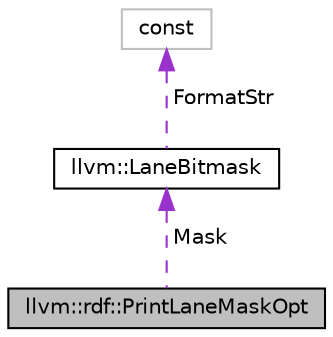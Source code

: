 digraph "llvm::rdf::PrintLaneMaskOpt"
{
 // LATEX_PDF_SIZE
  bgcolor="transparent";
  edge [fontname="Helvetica",fontsize="10",labelfontname="Helvetica",labelfontsize="10"];
  node [fontname="Helvetica",fontsize="10",shape=record];
  Node1 [label="llvm::rdf::PrintLaneMaskOpt",height=0.2,width=0.4,color="black", fillcolor="grey75", style="filled", fontcolor="black",tooltip=" "];
  Node2 -> Node1 [dir="back",color="darkorchid3",fontsize="10",style="dashed",label=" Mask" ,fontname="Helvetica"];
  Node2 [label="llvm::LaneBitmask",height=0.2,width=0.4,color="black",URL="$structllvm_1_1LaneBitmask.html",tooltip=" "];
  Node3 -> Node2 [dir="back",color="darkorchid3",fontsize="10",style="dashed",label=" FormatStr" ,fontname="Helvetica"];
  Node3 [label="const",height=0.2,width=0.4,color="grey75",tooltip=" "];
}
